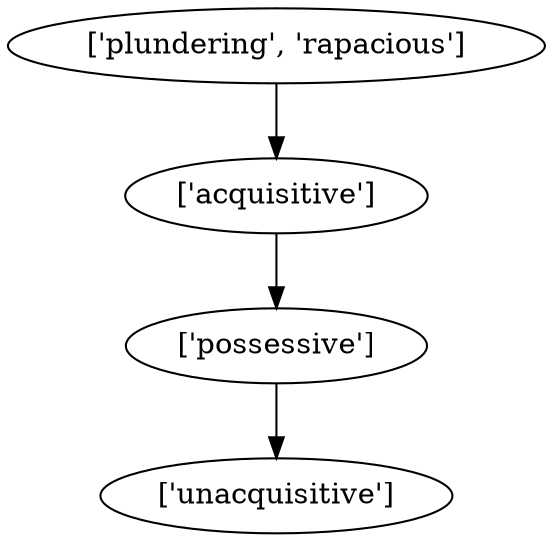 strict digraph  {
	"['acquisitive']" -> "['possessive']";
	"['possessive']" -> "['unacquisitive']";
	"['plundering', 'rapacious']" -> "['acquisitive']";
}

